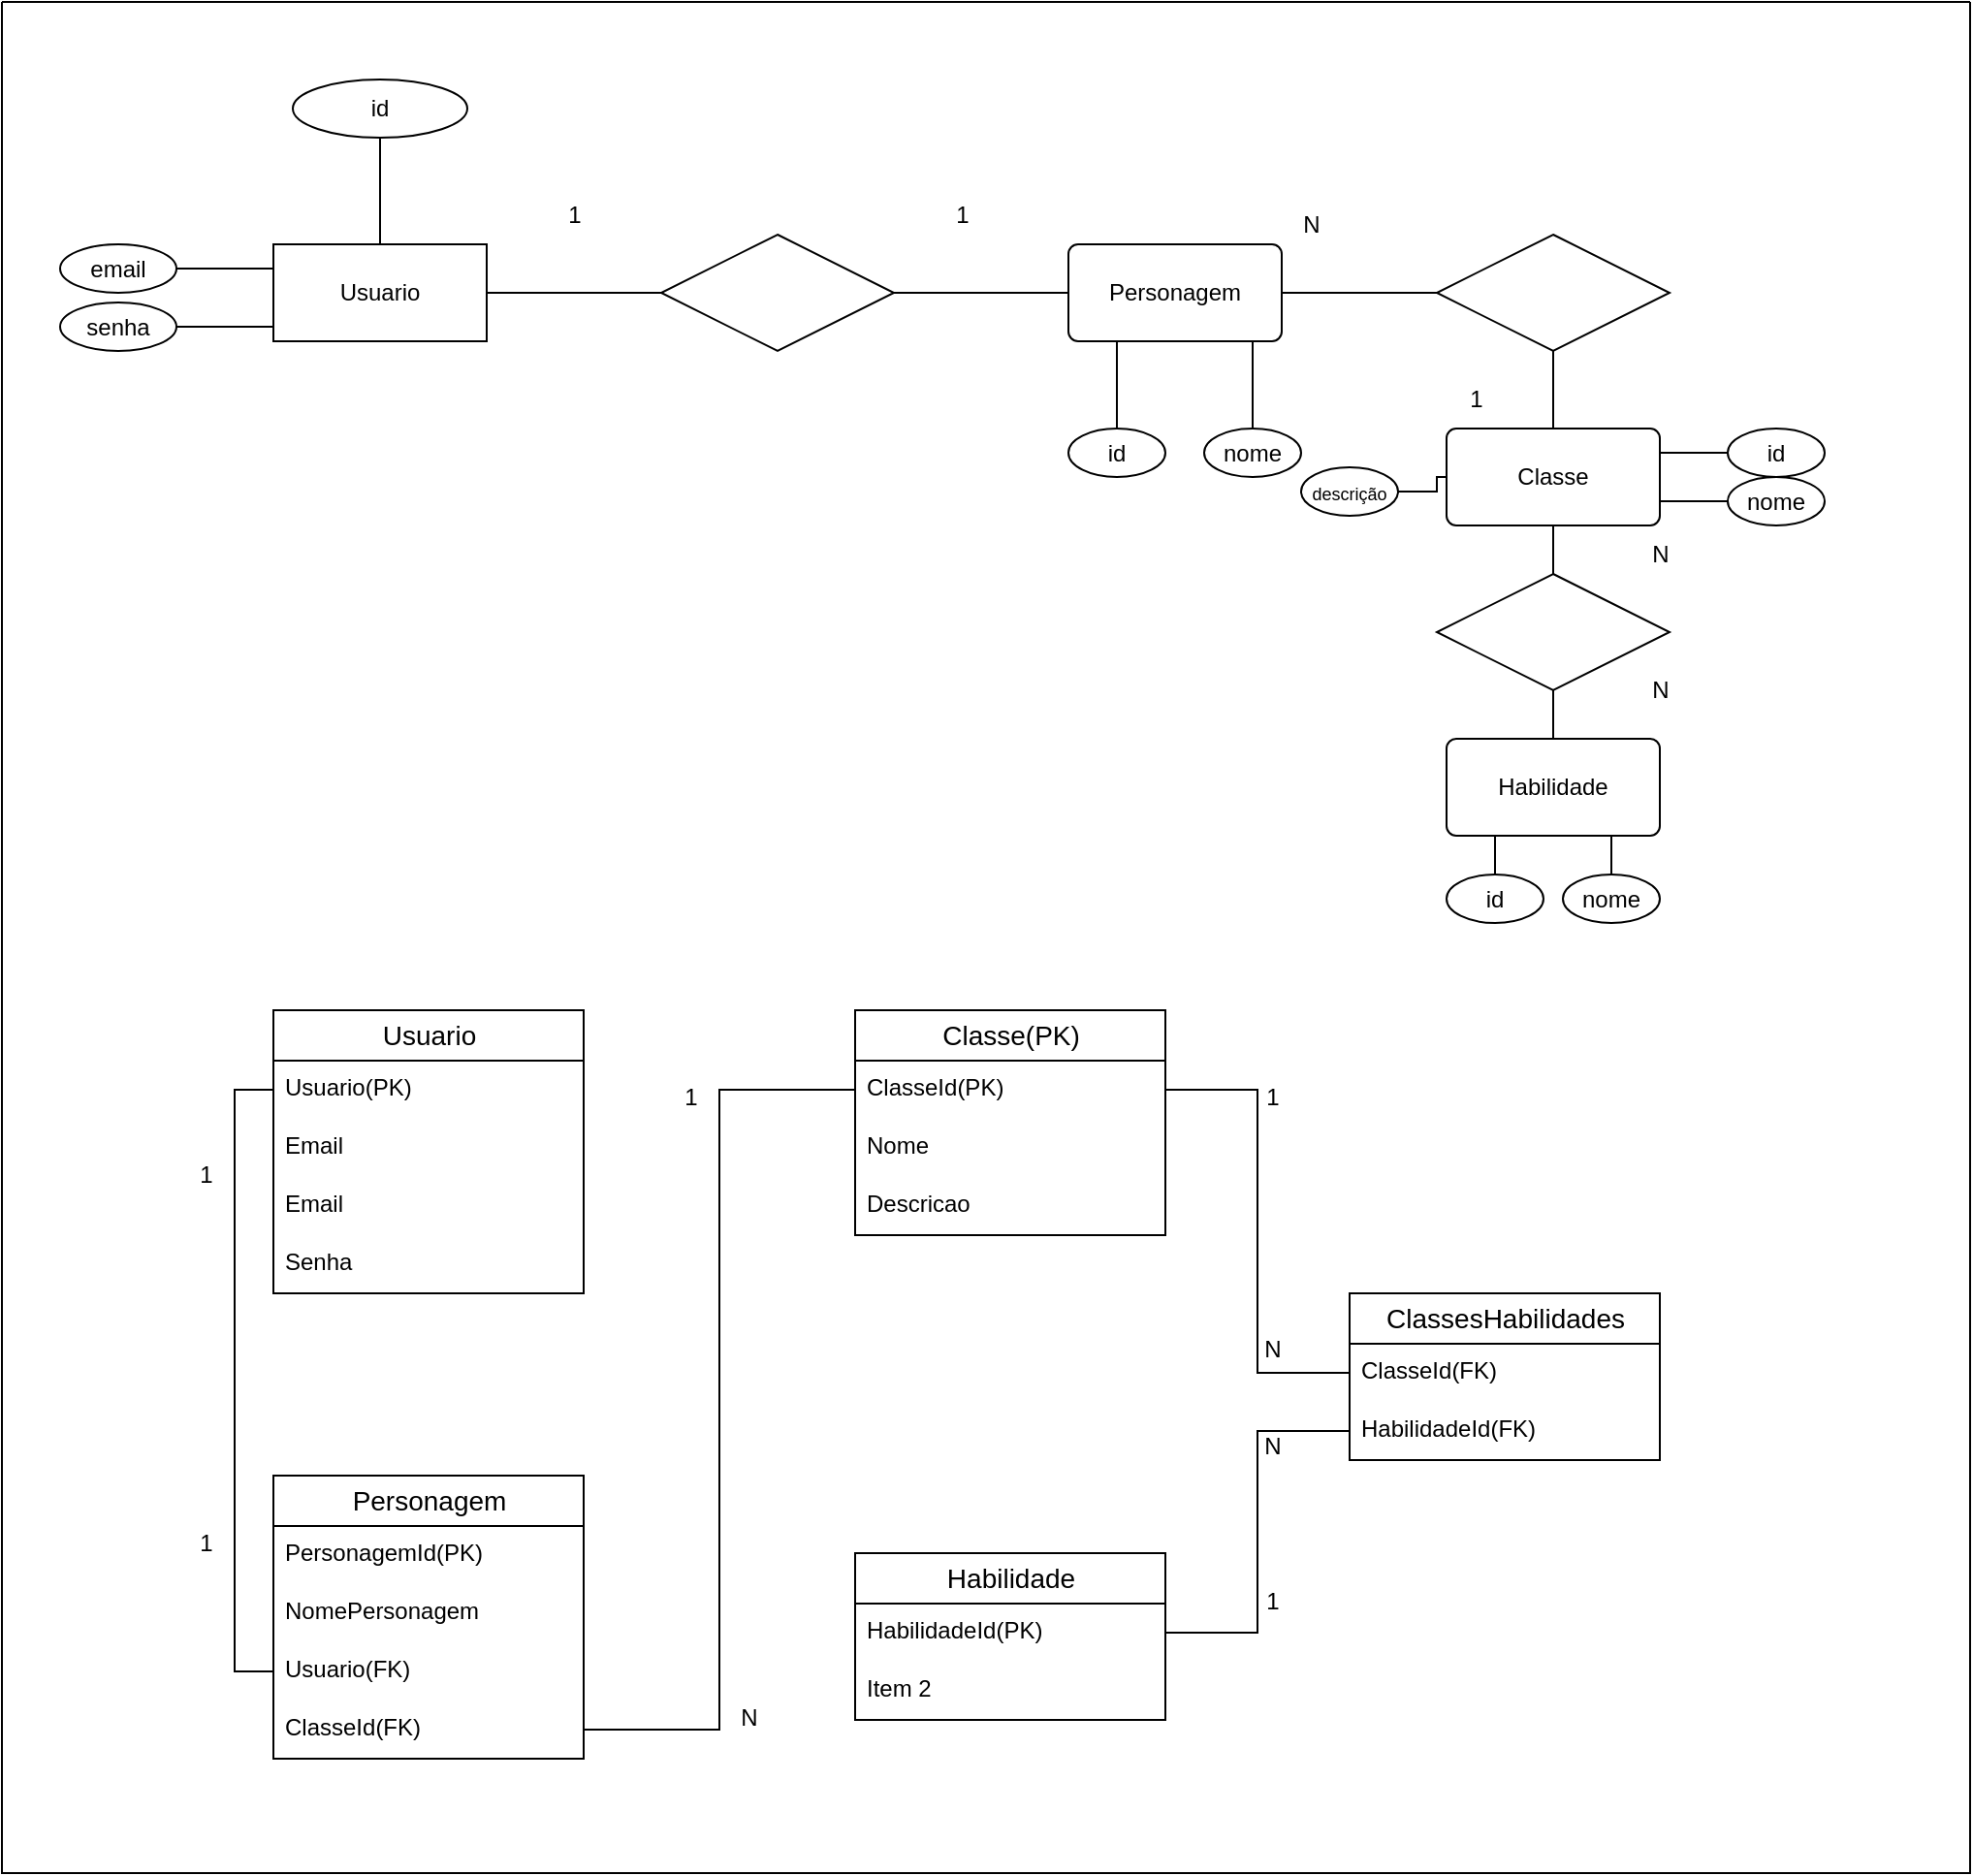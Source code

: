 <mxfile version="21.3.2" type="device">
  <diagram name="Página-1" id="1oBKvZEJ41QhFBfydbBF">
    <mxGraphModel dx="2074" dy="707" grid="1" gridSize="10" guides="1" tooltips="1" connect="1" arrows="1" fold="1" page="1" pageScale="1" pageWidth="827" pageHeight="1169" math="0" shadow="0">
      <root>
        <mxCell id="0" />
        <mxCell id="1" parent="0" />
        <mxCell id="ENu2_47dLtM7vuE1UMY6-9" value="" style="edgeStyle=orthogonalEdgeStyle;rounded=0;orthogonalLoop=1;jettySize=auto;html=1;endArrow=none;endFill=0;" edge="1" parent="1" source="ENu2_47dLtM7vuE1UMY6-4">
          <mxGeometry relative="1" as="geometry">
            <mxPoint x="340" y="380" as="targetPoint" />
          </mxGeometry>
        </mxCell>
        <mxCell id="ENu2_47dLtM7vuE1UMY6-4" value="Usuario" style="rounded=1;arcSize=0;whiteSpace=wrap;html=1;align=center;" vertex="1" parent="1">
          <mxGeometry x="140" y="355" width="110" height="50" as="geometry" />
        </mxCell>
        <mxCell id="ENu2_47dLtM7vuE1UMY6-12" value="" style="edgeStyle=orthogonalEdgeStyle;rounded=0;orthogonalLoop=1;jettySize=auto;html=1;fontFamily=Helvetica;fontSize=12;fontColor=default;endArrow=none;endFill=0;" edge="1" parent="1" source="ENu2_47dLtM7vuE1UMY6-5" target="ENu2_47dLtM7vuE1UMY6-11">
          <mxGeometry relative="1" as="geometry" />
        </mxCell>
        <mxCell id="ENu2_47dLtM7vuE1UMY6-5" value="Personagem" style="rounded=1;arcSize=10;whiteSpace=wrap;html=1;align=center;" vertex="1" parent="1">
          <mxGeometry x="550" y="355" width="110" height="50" as="geometry" />
        </mxCell>
        <mxCell id="ENu2_47dLtM7vuE1UMY6-10" value="" style="edgeStyle=orthogonalEdgeStyle;rounded=0;orthogonalLoop=1;jettySize=auto;html=1;fontFamily=Helvetica;fontSize=12;fontColor=default;endArrow=none;endFill=0;" edge="1" parent="1" source="ENu2_47dLtM7vuE1UMY6-6" target="ENu2_47dLtM7vuE1UMY6-5">
          <mxGeometry relative="1" as="geometry" />
        </mxCell>
        <mxCell id="ENu2_47dLtM7vuE1UMY6-6" value="" style="shape=rhombus;perimeter=rhombusPerimeter;whiteSpace=wrap;html=1;align=center;" vertex="1" parent="1">
          <mxGeometry x="340" y="350" width="120" height="60" as="geometry" />
        </mxCell>
        <mxCell id="ENu2_47dLtM7vuE1UMY6-14" value="" style="edgeStyle=orthogonalEdgeStyle;rounded=0;orthogonalLoop=1;jettySize=auto;html=1;fontFamily=Helvetica;fontSize=12;fontColor=default;endArrow=none;endFill=0;" edge="1" parent="1" source="ENu2_47dLtM7vuE1UMY6-11" target="ENu2_47dLtM7vuE1UMY6-13">
          <mxGeometry relative="1" as="geometry" />
        </mxCell>
        <mxCell id="ENu2_47dLtM7vuE1UMY6-11" value="" style="shape=rhombus;perimeter=rhombusPerimeter;whiteSpace=wrap;html=1;align=center;" vertex="1" parent="1">
          <mxGeometry x="740" y="350" width="120" height="60" as="geometry" />
        </mxCell>
        <mxCell id="ENu2_47dLtM7vuE1UMY6-16" value="" style="edgeStyle=orthogonalEdgeStyle;rounded=0;orthogonalLoop=1;jettySize=auto;html=1;fontFamily=Helvetica;fontSize=12;fontColor=default;endArrow=none;endFill=0;" edge="1" parent="1" source="ENu2_47dLtM7vuE1UMY6-13" target="ENu2_47dLtM7vuE1UMY6-15">
          <mxGeometry relative="1" as="geometry" />
        </mxCell>
        <mxCell id="ENu2_47dLtM7vuE1UMY6-13" value="Classe" style="rounded=1;arcSize=10;whiteSpace=wrap;html=1;align=center;" vertex="1" parent="1">
          <mxGeometry x="745" y="450" width="110" height="50" as="geometry" />
        </mxCell>
        <mxCell id="ENu2_47dLtM7vuE1UMY6-18" value="" style="edgeStyle=orthogonalEdgeStyle;rounded=0;orthogonalLoop=1;jettySize=auto;html=1;fontFamily=Helvetica;fontSize=12;fontColor=default;endArrow=none;endFill=0;" edge="1" parent="1" source="ENu2_47dLtM7vuE1UMY6-15" target="ENu2_47dLtM7vuE1UMY6-17">
          <mxGeometry relative="1" as="geometry" />
        </mxCell>
        <mxCell id="ENu2_47dLtM7vuE1UMY6-15" value="" style="shape=rhombus;perimeter=rhombusPerimeter;whiteSpace=wrap;html=1;align=center;" vertex="1" parent="1">
          <mxGeometry x="740" y="525" width="120" height="60" as="geometry" />
        </mxCell>
        <mxCell id="ENu2_47dLtM7vuE1UMY6-17" value="Habilidade" style="rounded=1;arcSize=10;whiteSpace=wrap;html=1;align=center;" vertex="1" parent="1">
          <mxGeometry x="745" y="610" width="110" height="50" as="geometry" />
        </mxCell>
        <mxCell id="ENu2_47dLtM7vuE1UMY6-45" value="" style="edgeStyle=orthogonalEdgeStyle;rounded=0;orthogonalLoop=1;jettySize=auto;html=1;fontFamily=Helvetica;fontSize=12;fontColor=default;endArrow=none;endFill=0;" edge="1" parent="1" source="ENu2_47dLtM7vuE1UMY6-19" target="ENu2_47dLtM7vuE1UMY6-4">
          <mxGeometry relative="1" as="geometry" />
        </mxCell>
        <mxCell id="ENu2_47dLtM7vuE1UMY6-19" value="id" style="ellipse;whiteSpace=wrap;html=1;align=center;strokeColor=default;fontFamily=Helvetica;fontSize=12;fontColor=default;fillColor=default;" vertex="1" parent="1">
          <mxGeometry x="150" y="270" width="90" height="30" as="geometry" />
        </mxCell>
        <mxCell id="ENu2_47dLtM7vuE1UMY6-27" value="" style="edgeStyle=orthogonalEdgeStyle;rounded=0;orthogonalLoop=1;jettySize=auto;html=1;fontFamily=Helvetica;fontSize=12;fontColor=default;endArrow=none;endFill=0;" edge="1" parent="1" source="ENu2_47dLtM7vuE1UMY6-20" target="ENu2_47dLtM7vuE1UMY6-4">
          <mxGeometry relative="1" as="geometry">
            <Array as="points">
              <mxPoint x="130" y="368" />
              <mxPoint x="130" y="368" />
            </Array>
          </mxGeometry>
        </mxCell>
        <mxCell id="ENu2_47dLtM7vuE1UMY6-20" value="email&lt;br&gt;" style="ellipse;whiteSpace=wrap;html=1;align=center;strokeColor=default;fontFamily=Helvetica;fontSize=12;fontColor=default;fillColor=default;" vertex="1" parent="1">
          <mxGeometry x="30" y="355" width="60" height="25" as="geometry" />
        </mxCell>
        <mxCell id="ENu2_47dLtM7vuE1UMY6-28" value="" style="edgeStyle=orthogonalEdgeStyle;rounded=0;orthogonalLoop=1;jettySize=auto;html=1;fontFamily=Helvetica;fontSize=12;fontColor=default;endArrow=none;endFill=0;" edge="1" parent="1" source="ENu2_47dLtM7vuE1UMY6-21" target="ENu2_47dLtM7vuE1UMY6-4">
          <mxGeometry relative="1" as="geometry">
            <Array as="points">
              <mxPoint x="130" y="398" />
              <mxPoint x="130" y="398" />
            </Array>
          </mxGeometry>
        </mxCell>
        <mxCell id="ENu2_47dLtM7vuE1UMY6-21" value="senha" style="ellipse;whiteSpace=wrap;html=1;align=center;strokeColor=default;fontFamily=Helvetica;fontSize=12;fontColor=default;fillColor=default;" vertex="1" parent="1">
          <mxGeometry x="30" y="385" width="60" height="25" as="geometry" />
        </mxCell>
        <mxCell id="ENu2_47dLtM7vuE1UMY6-29" value="" style="edgeStyle=orthogonalEdgeStyle;rounded=0;orthogonalLoop=1;jettySize=auto;html=1;fontFamily=Helvetica;fontSize=12;fontColor=default;endArrow=none;endFill=0;" edge="1" parent="1" source="ENu2_47dLtM7vuE1UMY6-22" target="ENu2_47dLtM7vuE1UMY6-5">
          <mxGeometry relative="1" as="geometry">
            <Array as="points">
              <mxPoint x="575" y="420" />
              <mxPoint x="575" y="420" />
            </Array>
          </mxGeometry>
        </mxCell>
        <mxCell id="ENu2_47dLtM7vuE1UMY6-22" value="id" style="ellipse;whiteSpace=wrap;html=1;align=center;strokeColor=default;fontFamily=Helvetica;fontSize=12;fontColor=default;fillColor=default;" vertex="1" parent="1">
          <mxGeometry x="550" y="450" width="50" height="25" as="geometry" />
        </mxCell>
        <mxCell id="ENu2_47dLtM7vuE1UMY6-30" value="" style="edgeStyle=orthogonalEdgeStyle;rounded=0;orthogonalLoop=1;jettySize=auto;html=1;fontFamily=Helvetica;fontSize=12;fontColor=default;endArrow=none;endFill=0;" edge="1" parent="1" source="ENu2_47dLtM7vuE1UMY6-23" target="ENu2_47dLtM7vuE1UMY6-5">
          <mxGeometry relative="1" as="geometry">
            <Array as="points">
              <mxPoint x="645" y="420" />
              <mxPoint x="645" y="420" />
            </Array>
          </mxGeometry>
        </mxCell>
        <mxCell id="ENu2_47dLtM7vuE1UMY6-23" value="nome" style="ellipse;whiteSpace=wrap;html=1;align=center;strokeColor=default;fontFamily=Helvetica;fontSize=12;fontColor=default;fillColor=default;" vertex="1" parent="1">
          <mxGeometry x="620" y="450" width="50" height="25" as="geometry" />
        </mxCell>
        <mxCell id="ENu2_47dLtM7vuE1UMY6-33" value="" style="edgeStyle=orthogonalEdgeStyle;rounded=0;orthogonalLoop=1;jettySize=auto;html=1;fontFamily=Helvetica;fontSize=12;fontColor=default;endArrow=none;endFill=0;" edge="1" parent="1" source="ENu2_47dLtM7vuE1UMY6-24" target="ENu2_47dLtM7vuE1UMY6-13">
          <mxGeometry relative="1" as="geometry">
            <Array as="points">
              <mxPoint x="860" y="463" />
              <mxPoint x="860" y="463" />
            </Array>
          </mxGeometry>
        </mxCell>
        <mxCell id="ENu2_47dLtM7vuE1UMY6-24" value="id" style="ellipse;whiteSpace=wrap;html=1;align=center;strokeColor=default;fontFamily=Helvetica;fontSize=12;fontColor=default;fillColor=default;" vertex="1" parent="1">
          <mxGeometry x="890" y="450" width="50" height="25" as="geometry" />
        </mxCell>
        <mxCell id="ENu2_47dLtM7vuE1UMY6-35" value="" style="edgeStyle=orthogonalEdgeStyle;rounded=0;orthogonalLoop=1;jettySize=auto;html=1;fontFamily=Helvetica;fontSize=12;fontColor=default;endArrow=none;endFill=0;" edge="1" parent="1" source="ENu2_47dLtM7vuE1UMY6-25" target="ENu2_47dLtM7vuE1UMY6-13">
          <mxGeometry relative="1" as="geometry">
            <Array as="points">
              <mxPoint x="860" y="488" />
              <mxPoint x="860" y="488" />
            </Array>
          </mxGeometry>
        </mxCell>
        <mxCell id="ENu2_47dLtM7vuE1UMY6-25" value="nome" style="ellipse;whiteSpace=wrap;html=1;align=center;strokeColor=default;fontFamily=Helvetica;fontSize=12;fontColor=default;fillColor=default;" vertex="1" parent="1">
          <mxGeometry x="890" y="475" width="50" height="25" as="geometry" />
        </mxCell>
        <mxCell id="ENu2_47dLtM7vuE1UMY6-32" value="" style="edgeStyle=orthogonalEdgeStyle;rounded=0;orthogonalLoop=1;jettySize=auto;html=1;fontFamily=Helvetica;fontSize=12;fontColor=default;endArrow=none;endFill=0;" edge="1" parent="1" source="ENu2_47dLtM7vuE1UMY6-26" target="ENu2_47dLtM7vuE1UMY6-13">
          <mxGeometry relative="1" as="geometry" />
        </mxCell>
        <mxCell id="ENu2_47dLtM7vuE1UMY6-26" value="&lt;font style=&quot;font-size: 9px;&quot;&gt;descrição&lt;/font&gt;" style="ellipse;whiteSpace=wrap;html=1;align=center;strokeColor=default;fontFamily=Helvetica;fontSize=12;fontColor=default;fillColor=default;" vertex="1" parent="1">
          <mxGeometry x="670" y="470" width="50" height="25" as="geometry" />
        </mxCell>
        <mxCell id="ENu2_47dLtM7vuE1UMY6-31" value="N" style="text;html=1;align=center;verticalAlign=middle;resizable=0;points=[];autosize=1;strokeColor=none;fillColor=none;fontSize=12;fontFamily=Helvetica;fontColor=default;" vertex="1" parent="1">
          <mxGeometry x="660" y="330" width="30" height="30" as="geometry" />
        </mxCell>
        <mxCell id="ENu2_47dLtM7vuE1UMY6-38" value="" style="edgeStyle=orthogonalEdgeStyle;rounded=0;orthogonalLoop=1;jettySize=auto;html=1;fontFamily=Helvetica;fontSize=12;fontColor=default;endArrow=none;endFill=0;" edge="1" parent="1" source="ENu2_47dLtM7vuE1UMY6-36" target="ENu2_47dLtM7vuE1UMY6-17">
          <mxGeometry relative="1" as="geometry">
            <Array as="points">
              <mxPoint x="770" y="660" />
              <mxPoint x="770" y="660" />
            </Array>
          </mxGeometry>
        </mxCell>
        <mxCell id="ENu2_47dLtM7vuE1UMY6-36" value="id" style="ellipse;whiteSpace=wrap;html=1;align=center;strokeColor=default;fontFamily=Helvetica;fontSize=12;fontColor=default;fillColor=default;" vertex="1" parent="1">
          <mxGeometry x="745" y="680" width="50" height="25" as="geometry" />
        </mxCell>
        <mxCell id="ENu2_47dLtM7vuE1UMY6-39" value="" style="edgeStyle=orthogonalEdgeStyle;rounded=0;orthogonalLoop=1;jettySize=auto;html=1;fontFamily=Helvetica;fontSize=12;fontColor=default;endArrow=none;endFill=0;" edge="1" parent="1" source="ENu2_47dLtM7vuE1UMY6-37">
          <mxGeometry relative="1" as="geometry">
            <mxPoint x="830" y="660" as="targetPoint" />
          </mxGeometry>
        </mxCell>
        <mxCell id="ENu2_47dLtM7vuE1UMY6-37" value="nome" style="ellipse;whiteSpace=wrap;html=1;align=center;strokeColor=default;fontFamily=Helvetica;fontSize=12;fontColor=default;fillColor=default;" vertex="1" parent="1">
          <mxGeometry x="805" y="680" width="50" height="25" as="geometry" />
        </mxCell>
        <mxCell id="ENu2_47dLtM7vuE1UMY6-40" value="N" style="text;html=1;align=center;verticalAlign=middle;resizable=0;points=[];autosize=1;strokeColor=none;fillColor=none;fontSize=12;fontFamily=Helvetica;fontColor=default;" vertex="1" parent="1">
          <mxGeometry x="840" y="500" width="30" height="30" as="geometry" />
        </mxCell>
        <mxCell id="ENu2_47dLtM7vuE1UMY6-41" value="N" style="text;html=1;align=center;verticalAlign=middle;resizable=0;points=[];autosize=1;strokeColor=none;fillColor=none;fontSize=12;fontFamily=Helvetica;fontColor=default;" vertex="1" parent="1">
          <mxGeometry x="840" y="570" width="30" height="30" as="geometry" />
        </mxCell>
        <mxCell id="ENu2_47dLtM7vuE1UMY6-42" value="1" style="text;html=1;align=center;verticalAlign=middle;resizable=0;points=[];autosize=1;strokeColor=none;fillColor=none;fontSize=12;fontFamily=Helvetica;fontColor=default;" vertex="1" parent="1">
          <mxGeometry x="745" y="420" width="30" height="30" as="geometry" />
        </mxCell>
        <mxCell id="ENu2_47dLtM7vuE1UMY6-43" value="1" style="text;html=1;align=center;verticalAlign=middle;resizable=0;points=[];autosize=1;strokeColor=none;fillColor=none;fontSize=12;fontFamily=Helvetica;fontColor=default;" vertex="1" parent="1">
          <mxGeometry x="480" y="325" width="30" height="30" as="geometry" />
        </mxCell>
        <mxCell id="ENu2_47dLtM7vuE1UMY6-44" value="1" style="text;html=1;align=center;verticalAlign=middle;resizable=0;points=[];autosize=1;strokeColor=none;fillColor=none;fontSize=12;fontFamily=Helvetica;fontColor=default;" vertex="1" parent="1">
          <mxGeometry x="280" y="325" width="30" height="30" as="geometry" />
        </mxCell>
        <mxCell id="ENu2_47dLtM7vuE1UMY6-47" value="" style="swimlane;startSize=0;strokeColor=default;fontFamily=Helvetica;fontSize=12;fontColor=default;fillColor=default;html=1;" vertex="1" parent="1">
          <mxGeometry y="230" width="1015" height="965" as="geometry" />
        </mxCell>
        <mxCell id="ENu2_47dLtM7vuE1UMY6-48" value="Usuario" style="swimlane;fontStyle=0;childLayout=stackLayout;horizontal=1;startSize=26;horizontalStack=0;resizeParent=1;resizeParentMax=0;resizeLast=0;collapsible=1;marginBottom=0;align=center;fontSize=14;strokeColor=default;fontFamily=Helvetica;fontColor=default;fillColor=default;html=1;" vertex="1" parent="1">
          <mxGeometry x="140" y="750" width="160" height="146" as="geometry" />
        </mxCell>
        <mxCell id="ENu2_47dLtM7vuE1UMY6-49" value="Usuario(PK)" style="text;strokeColor=none;fillColor=none;spacingLeft=4;spacingRight=4;overflow=hidden;rotatable=0;points=[[0,0.5],[1,0.5]];portConstraint=eastwest;fontSize=12;whiteSpace=wrap;html=1;fontFamily=Helvetica;fontColor=default;" vertex="1" parent="ENu2_47dLtM7vuE1UMY6-48">
          <mxGeometry y="26" width="160" height="30" as="geometry" />
        </mxCell>
        <mxCell id="ENu2_47dLtM7vuE1UMY6-56" value="Email" style="text;strokeColor=none;fillColor=none;spacingLeft=4;spacingRight=4;overflow=hidden;rotatable=0;points=[[0,0.5],[1,0.5]];portConstraint=eastwest;fontSize=12;whiteSpace=wrap;html=1;fontFamily=Helvetica;fontColor=default;" vertex="1" parent="ENu2_47dLtM7vuE1UMY6-48">
          <mxGeometry y="56" width="160" height="30" as="geometry" />
        </mxCell>
        <mxCell id="ENu2_47dLtM7vuE1UMY6-50" value="Email" style="text;strokeColor=none;fillColor=none;spacingLeft=4;spacingRight=4;overflow=hidden;rotatable=0;points=[[0,0.5],[1,0.5]];portConstraint=eastwest;fontSize=12;whiteSpace=wrap;html=1;fontFamily=Helvetica;fontColor=default;" vertex="1" parent="ENu2_47dLtM7vuE1UMY6-48">
          <mxGeometry y="86" width="160" height="30" as="geometry" />
        </mxCell>
        <mxCell id="ENu2_47dLtM7vuE1UMY6-51" value="Senha" style="text;strokeColor=none;fillColor=none;spacingLeft=4;spacingRight=4;overflow=hidden;rotatable=0;points=[[0,0.5],[1,0.5]];portConstraint=eastwest;fontSize=12;whiteSpace=wrap;html=1;fontFamily=Helvetica;fontColor=default;" vertex="1" parent="ENu2_47dLtM7vuE1UMY6-48">
          <mxGeometry y="116" width="160" height="30" as="geometry" />
        </mxCell>
        <mxCell id="ENu2_47dLtM7vuE1UMY6-52" value="Personagem" style="swimlane;fontStyle=0;childLayout=stackLayout;horizontal=1;startSize=26;horizontalStack=0;resizeParent=1;resizeParentMax=0;resizeLast=0;collapsible=1;marginBottom=0;align=center;fontSize=14;strokeColor=default;fontFamily=Helvetica;fontColor=default;fillColor=default;html=1;" vertex="1" parent="1">
          <mxGeometry x="140" y="990" width="160" height="146" as="geometry" />
        </mxCell>
        <mxCell id="ENu2_47dLtM7vuE1UMY6-53" value="PersonagemId(PK)" style="text;strokeColor=none;fillColor=none;spacingLeft=4;spacingRight=4;overflow=hidden;rotatable=0;points=[[0,0.5],[1,0.5]];portConstraint=eastwest;fontSize=12;whiteSpace=wrap;html=1;fontFamily=Helvetica;fontColor=default;" vertex="1" parent="ENu2_47dLtM7vuE1UMY6-52">
          <mxGeometry y="26" width="160" height="30" as="geometry" />
        </mxCell>
        <mxCell id="ENu2_47dLtM7vuE1UMY6-54" value="NomePersonagem" style="text;strokeColor=none;fillColor=none;spacingLeft=4;spacingRight=4;overflow=hidden;rotatable=0;points=[[0,0.5],[1,0.5]];portConstraint=eastwest;fontSize=12;whiteSpace=wrap;html=1;fontFamily=Helvetica;fontColor=default;" vertex="1" parent="ENu2_47dLtM7vuE1UMY6-52">
          <mxGeometry y="56" width="160" height="30" as="geometry" />
        </mxCell>
        <mxCell id="ENu2_47dLtM7vuE1UMY6-55" value="Usuario(FK)" style="text;strokeColor=none;fillColor=none;spacingLeft=4;spacingRight=4;overflow=hidden;rotatable=0;points=[[0,0.5],[1,0.5]];portConstraint=eastwest;fontSize=12;whiteSpace=wrap;html=1;fontFamily=Helvetica;fontColor=default;" vertex="1" parent="ENu2_47dLtM7vuE1UMY6-52">
          <mxGeometry y="86" width="160" height="30" as="geometry" />
        </mxCell>
        <mxCell id="ENu2_47dLtM7vuE1UMY6-64" value="ClasseId(FK)" style="text;strokeColor=none;fillColor=none;spacingLeft=4;spacingRight=4;overflow=hidden;rotatable=0;points=[[0,0.5],[1,0.5]];portConstraint=eastwest;fontSize=12;whiteSpace=wrap;html=1;fontFamily=Helvetica;fontColor=default;" vertex="1" parent="ENu2_47dLtM7vuE1UMY6-52">
          <mxGeometry y="116" width="160" height="30" as="geometry" />
        </mxCell>
        <mxCell id="ENu2_47dLtM7vuE1UMY6-57" style="edgeStyle=orthogonalEdgeStyle;rounded=0;orthogonalLoop=1;jettySize=auto;html=1;entryX=0;entryY=0.5;entryDx=0;entryDy=0;fontFamily=Helvetica;fontSize=12;fontColor=default;endArrow=none;endFill=0;" edge="1" parent="1" source="ENu2_47dLtM7vuE1UMY6-49" target="ENu2_47dLtM7vuE1UMY6-55">
          <mxGeometry relative="1" as="geometry" />
        </mxCell>
        <mxCell id="ENu2_47dLtM7vuE1UMY6-58" value="1" style="text;html=1;align=center;verticalAlign=middle;resizable=0;points=[];autosize=1;strokeColor=none;fillColor=none;fontSize=12;fontFamily=Helvetica;fontColor=default;" vertex="1" parent="1">
          <mxGeometry x="90" y="820" width="30" height="30" as="geometry" />
        </mxCell>
        <mxCell id="ENu2_47dLtM7vuE1UMY6-59" value="1" style="text;html=1;align=center;verticalAlign=middle;resizable=0;points=[];autosize=1;strokeColor=none;fillColor=none;fontSize=12;fontFamily=Helvetica;fontColor=default;" vertex="1" parent="1">
          <mxGeometry x="90" y="1010" width="30" height="30" as="geometry" />
        </mxCell>
        <mxCell id="ENu2_47dLtM7vuE1UMY6-60" value="Classe(PK)" style="swimlane;fontStyle=0;childLayout=stackLayout;horizontal=1;startSize=26;horizontalStack=0;resizeParent=1;resizeParentMax=0;resizeLast=0;collapsible=1;marginBottom=0;align=center;fontSize=14;strokeColor=default;fontFamily=Helvetica;fontColor=default;fillColor=default;html=1;" vertex="1" parent="1">
          <mxGeometry x="440" y="750" width="160" height="116" as="geometry" />
        </mxCell>
        <mxCell id="ENu2_47dLtM7vuE1UMY6-61" value="ClasseId(PK)" style="text;strokeColor=none;fillColor=none;spacingLeft=4;spacingRight=4;overflow=hidden;rotatable=0;points=[[0,0.5],[1,0.5]];portConstraint=eastwest;fontSize=12;whiteSpace=wrap;html=1;fontFamily=Helvetica;fontColor=default;" vertex="1" parent="ENu2_47dLtM7vuE1UMY6-60">
          <mxGeometry y="26" width="160" height="30" as="geometry" />
        </mxCell>
        <mxCell id="ENu2_47dLtM7vuE1UMY6-62" value="Nome" style="text;strokeColor=none;fillColor=none;spacingLeft=4;spacingRight=4;overflow=hidden;rotatable=0;points=[[0,0.5],[1,0.5]];portConstraint=eastwest;fontSize=12;whiteSpace=wrap;html=1;fontFamily=Helvetica;fontColor=default;" vertex="1" parent="ENu2_47dLtM7vuE1UMY6-60">
          <mxGeometry y="56" width="160" height="30" as="geometry" />
        </mxCell>
        <mxCell id="ENu2_47dLtM7vuE1UMY6-63" value="Descricao" style="text;strokeColor=none;fillColor=none;spacingLeft=4;spacingRight=4;overflow=hidden;rotatable=0;points=[[0,0.5],[1,0.5]];portConstraint=eastwest;fontSize=12;whiteSpace=wrap;html=1;fontFamily=Helvetica;fontColor=default;" vertex="1" parent="ENu2_47dLtM7vuE1UMY6-60">
          <mxGeometry y="86" width="160" height="30" as="geometry" />
        </mxCell>
        <mxCell id="ENu2_47dLtM7vuE1UMY6-66" style="edgeStyle=orthogonalEdgeStyle;rounded=0;orthogonalLoop=1;jettySize=auto;html=1;entryX=1;entryY=0.5;entryDx=0;entryDy=0;fontFamily=Helvetica;fontSize=12;fontColor=default;endArrow=none;endFill=0;" edge="1" parent="1" source="ENu2_47dLtM7vuE1UMY6-61" target="ENu2_47dLtM7vuE1UMY6-64">
          <mxGeometry relative="1" as="geometry" />
        </mxCell>
        <mxCell id="ENu2_47dLtM7vuE1UMY6-67" value="1" style="text;html=1;align=center;verticalAlign=middle;resizable=0;points=[];autosize=1;strokeColor=none;fillColor=none;fontSize=12;fontFamily=Helvetica;fontColor=default;" vertex="1" parent="1">
          <mxGeometry x="340" y="780" width="30" height="30" as="geometry" />
        </mxCell>
        <mxCell id="ENu2_47dLtM7vuE1UMY6-68" value="N" style="text;html=1;align=center;verticalAlign=middle;resizable=0;points=[];autosize=1;strokeColor=none;fillColor=none;fontSize=12;fontFamily=Helvetica;fontColor=default;" vertex="1" parent="1">
          <mxGeometry x="370" y="1100" width="30" height="30" as="geometry" />
        </mxCell>
        <mxCell id="ENu2_47dLtM7vuE1UMY6-69" value="Habilidade" style="swimlane;fontStyle=0;childLayout=stackLayout;horizontal=1;startSize=26;horizontalStack=0;resizeParent=1;resizeParentMax=0;resizeLast=0;collapsible=1;marginBottom=0;align=center;fontSize=14;strokeColor=default;fontFamily=Helvetica;fontColor=default;fillColor=default;html=1;" vertex="1" parent="1">
          <mxGeometry x="440" y="1030" width="160" height="86" as="geometry" />
        </mxCell>
        <mxCell id="ENu2_47dLtM7vuE1UMY6-70" value="HabilidadeId(PK)" style="text;strokeColor=none;fillColor=none;spacingLeft=4;spacingRight=4;overflow=hidden;rotatable=0;points=[[0,0.5],[1,0.5]];portConstraint=eastwest;fontSize=12;whiteSpace=wrap;html=1;fontFamily=Helvetica;fontColor=default;" vertex="1" parent="ENu2_47dLtM7vuE1UMY6-69">
          <mxGeometry y="26" width="160" height="30" as="geometry" />
        </mxCell>
        <mxCell id="ENu2_47dLtM7vuE1UMY6-71" value="Item 2" style="text;strokeColor=none;fillColor=none;spacingLeft=4;spacingRight=4;overflow=hidden;rotatable=0;points=[[0,0.5],[1,0.5]];portConstraint=eastwest;fontSize=12;whiteSpace=wrap;html=1;fontFamily=Helvetica;fontColor=default;" vertex="1" parent="ENu2_47dLtM7vuE1UMY6-69">
          <mxGeometry y="56" width="160" height="30" as="geometry" />
        </mxCell>
        <mxCell id="ENu2_47dLtM7vuE1UMY6-73" value="ClassesHabilidades" style="swimlane;fontStyle=0;childLayout=stackLayout;horizontal=1;startSize=26;horizontalStack=0;resizeParent=1;resizeParentMax=0;resizeLast=0;collapsible=1;marginBottom=0;align=center;fontSize=14;strokeColor=default;fontFamily=Helvetica;fontColor=default;fillColor=default;html=1;" vertex="1" parent="1">
          <mxGeometry x="695" y="896" width="160" height="86" as="geometry" />
        </mxCell>
        <mxCell id="ENu2_47dLtM7vuE1UMY6-74" value="ClasseId(FK)" style="text;strokeColor=none;fillColor=none;spacingLeft=4;spacingRight=4;overflow=hidden;rotatable=0;points=[[0,0.5],[1,0.5]];portConstraint=eastwest;fontSize=12;whiteSpace=wrap;html=1;fontFamily=Helvetica;fontColor=default;" vertex="1" parent="ENu2_47dLtM7vuE1UMY6-73">
          <mxGeometry y="26" width="160" height="30" as="geometry" />
        </mxCell>
        <mxCell id="ENu2_47dLtM7vuE1UMY6-75" value="HabilidadeId(FK)" style="text;strokeColor=none;fillColor=none;spacingLeft=4;spacingRight=4;overflow=hidden;rotatable=0;points=[[0,0.5],[1,0.5]];portConstraint=eastwest;fontSize=12;whiteSpace=wrap;html=1;fontFamily=Helvetica;fontColor=default;" vertex="1" parent="ENu2_47dLtM7vuE1UMY6-73">
          <mxGeometry y="56" width="160" height="30" as="geometry" />
        </mxCell>
        <mxCell id="ENu2_47dLtM7vuE1UMY6-78" style="edgeStyle=orthogonalEdgeStyle;rounded=0;orthogonalLoop=1;jettySize=auto;html=1;fontFamily=Helvetica;fontSize=12;fontColor=default;endArrow=none;endFill=0;" edge="1" parent="1" source="ENu2_47dLtM7vuE1UMY6-61" target="ENu2_47dLtM7vuE1UMY6-74">
          <mxGeometry relative="1" as="geometry" />
        </mxCell>
        <mxCell id="ENu2_47dLtM7vuE1UMY6-79" value="1" style="text;html=1;align=center;verticalAlign=middle;resizable=0;points=[];autosize=1;strokeColor=none;fillColor=none;fontSize=12;fontFamily=Helvetica;fontColor=default;" vertex="1" parent="1">
          <mxGeometry x="640" y="780" width="30" height="30" as="geometry" />
        </mxCell>
        <mxCell id="ENu2_47dLtM7vuE1UMY6-80" value="N" style="text;html=1;align=center;verticalAlign=middle;resizable=0;points=[];autosize=1;strokeColor=none;fillColor=none;fontSize=12;fontFamily=Helvetica;fontColor=default;" vertex="1" parent="1">
          <mxGeometry x="640" y="910" width="30" height="30" as="geometry" />
        </mxCell>
        <mxCell id="ENu2_47dLtM7vuE1UMY6-81" value="N" style="text;html=1;align=center;verticalAlign=middle;resizable=0;points=[];autosize=1;strokeColor=none;fillColor=none;fontSize=12;fontFamily=Helvetica;fontColor=default;" vertex="1" parent="1">
          <mxGeometry x="640" y="960" width="30" height="30" as="geometry" />
        </mxCell>
        <mxCell id="ENu2_47dLtM7vuE1UMY6-82" style="edgeStyle=orthogonalEdgeStyle;rounded=0;orthogonalLoop=1;jettySize=auto;html=1;entryX=0;entryY=0.5;entryDx=0;entryDy=0;fontFamily=Helvetica;fontSize=12;fontColor=default;endArrow=none;endFill=0;" edge="1" parent="1" source="ENu2_47dLtM7vuE1UMY6-70" target="ENu2_47dLtM7vuE1UMY6-75">
          <mxGeometry relative="1" as="geometry" />
        </mxCell>
        <mxCell id="ENu2_47dLtM7vuE1UMY6-83" value="1" style="text;html=1;align=center;verticalAlign=middle;resizable=0;points=[];autosize=1;strokeColor=none;fillColor=none;fontSize=12;fontFamily=Helvetica;fontColor=default;" vertex="1" parent="1">
          <mxGeometry x="640" y="1040" width="30" height="30" as="geometry" />
        </mxCell>
      </root>
    </mxGraphModel>
  </diagram>
</mxfile>
